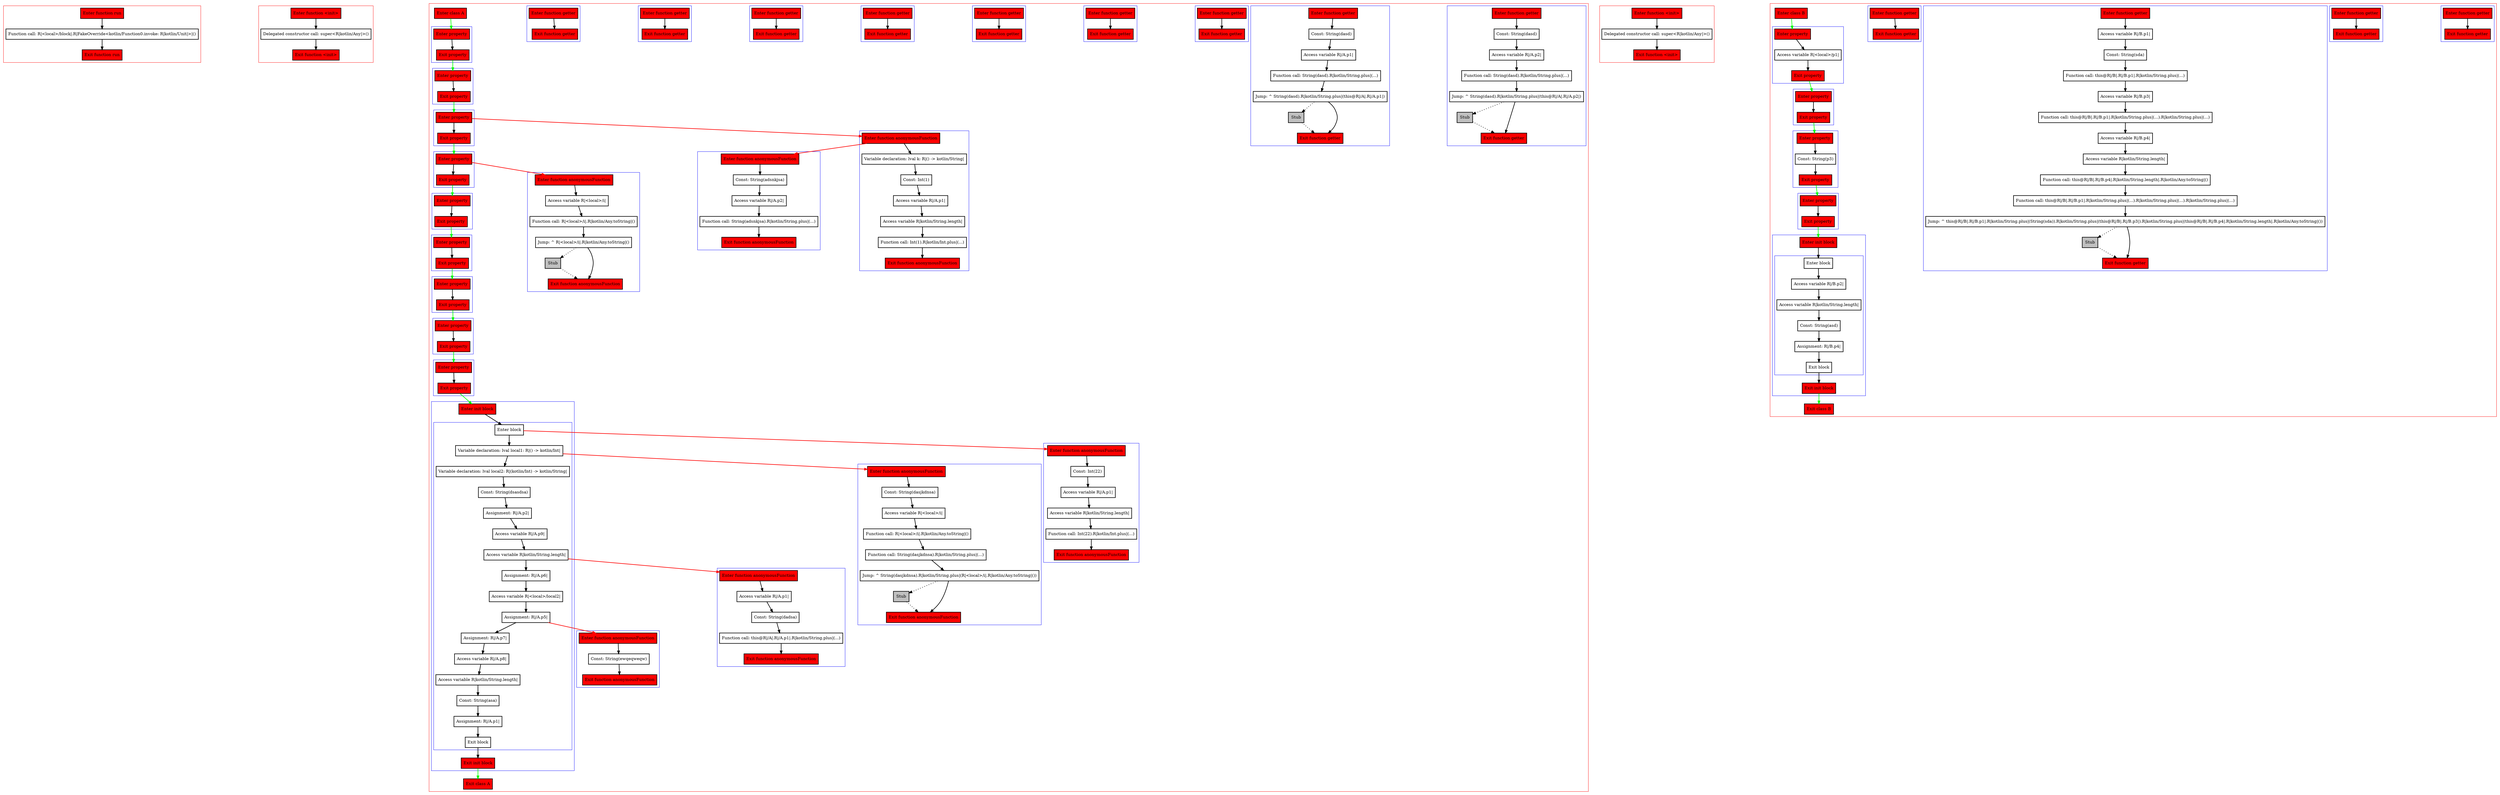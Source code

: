 digraph inlineAndLambdas_kt {
    graph [nodesep=3]
    node [shape=box penwidth=2]
    edge [penwidth=2]

    subgraph cluster_0 {
        color=red
        0 [label="Enter function run" style="filled" fillcolor=red];
        2 [label="Function call: R|<local>/block|.R|FakeOverride<kotlin/Function0.invoke: R|kotlin/Unit|>|()"];
        1 [label="Exit function run" style="filled" fillcolor=red];
    }
    0 -> {2};
    2 -> {1};

    subgraph cluster_1 {
        color=red
        3 [label="Enter function <init>" style="filled" fillcolor=red];
        5 [label="Delegated constructor call: super<R|kotlin/Any|>()"];
        4 [label="Exit function <init>" style="filled" fillcolor=red];
    }
    3 -> {5};
    5 -> {4};

    subgraph cluster_2 {
        color=red
        110 [label="Enter class A" style="filled" fillcolor=red];
        subgraph cluster_3 {
            color=blue
            61 [label="Enter function getter" style="filled" fillcolor=red];
            63 [label="Const: String(dasd)"];
            64 [label="Access variable R|/A.p2|"];
            65 [label="Function call: String(dasd).R|kotlin/String.plus|(...)"];
            66 [label="Jump: ^ String(dasd).R|kotlin/String.plus|(this@R|/A|.R|/A.p2|)"];
            67 [label="Stub" style="filled" fillcolor=gray];
            62 [label="Exit function getter" style="filled" fillcolor=red];
        }
        subgraph cluster_4 {
            color=blue
            52 [label="Enter function getter" style="filled" fillcolor=red];
            54 [label="Const: String(dasd)"];
            55 [label="Access variable R|/A.p1|"];
            56 [label="Function call: String(dasd).R|kotlin/String.plus|(...)"];
            57 [label="Jump: ^ String(dasd).R|kotlin/String.plus|(this@R|/A|.R|/A.p1|)"];
            58 [label="Stub" style="filled" fillcolor=gray];
            53 [label="Exit function getter" style="filled" fillcolor=red];
        }
        subgraph cluster_5 {
            color=blue
            48 [label="Enter function getter" style="filled" fillcolor=red];
            49 [label="Exit function getter" style="filled" fillcolor=red];
        }
        subgraph cluster_6 {
            color=blue
            44 [label="Enter function getter" style="filled" fillcolor=red];
            45 [label="Exit function getter" style="filled" fillcolor=red];
        }
        subgraph cluster_7 {
            color=blue
            40 [label="Enter function getter" style="filled" fillcolor=red];
            41 [label="Exit function getter" style="filled" fillcolor=red];
        }
        subgraph cluster_8 {
            color=blue
            36 [label="Enter function getter" style="filled" fillcolor=red];
            37 [label="Exit function getter" style="filled" fillcolor=red];
        }
        subgraph cluster_9 {
            color=blue
            26 [label="Enter function getter" style="filled" fillcolor=red];
            27 [label="Exit function getter" style="filled" fillcolor=red];
        }
        subgraph cluster_10 {
            color=blue
            10 [label="Enter function getter" style="filled" fillcolor=red];
            11 [label="Exit function getter" style="filled" fillcolor=red];
        }
        subgraph cluster_11 {
            color=blue
            6 [label="Enter function getter" style="filled" fillcolor=red];
            7 [label="Exit function getter" style="filled" fillcolor=red];
        }
        subgraph cluster_12 {
            color=blue
            8 [label="Enter property" style="filled" fillcolor=red];
            9 [label="Exit property" style="filled" fillcolor=red];
        }
        subgraph cluster_13 {
            color=blue
            12 [label="Enter property" style="filled" fillcolor=red];
            13 [label="Exit property" style="filled" fillcolor=red];
        }
        subgraph cluster_14 {
            color=blue
            28 [label="Enter property" style="filled" fillcolor=red];
            29 [label="Exit property" style="filled" fillcolor=red];
        }
        subgraph cluster_15 {
            color=blue
            38 [label="Enter property" style="filled" fillcolor=red];
            39 [label="Exit property" style="filled" fillcolor=red];
        }
        subgraph cluster_16 {
            color=blue
            42 [label="Enter property" style="filled" fillcolor=red];
            43 [label="Exit property" style="filled" fillcolor=red];
        }
        subgraph cluster_17 {
            color=blue
            46 [label="Enter property" style="filled" fillcolor=red];
            47 [label="Exit property" style="filled" fillcolor=red];
        }
        subgraph cluster_18 {
            color=blue
            50 [label="Enter property" style="filled" fillcolor=red];
            51 [label="Exit property" style="filled" fillcolor=red];
        }
        subgraph cluster_19 {
            color=blue
            59 [label="Enter property" style="filled" fillcolor=red];
            60 [label="Exit property" style="filled" fillcolor=red];
        }
        subgraph cluster_20 {
            color=blue
            68 [label="Enter property" style="filled" fillcolor=red];
            69 [label="Exit property" style="filled" fillcolor=red];
        }
        subgraph cluster_21 {
            color=blue
            92 [label="Enter init block" style="filled" fillcolor=red];
            subgraph cluster_22 {
                color=blue
                94 [label="Enter block"];
                95 [label="Variable declaration: lval local1: R|() -> kotlin/Int|"];
                96 [label="Variable declaration: lval local2: R|(kotlin/Int) -> kotlin/String|"];
                97 [label="Const: String(dsasdsa)"];
                98 [label="Assignment: R|/A.p2|"];
                99 [label="Access variable R|/A.p9|"];
                100 [label="Access variable R|kotlin/String.length|"];
                101 [label="Assignment: R|/A.p6|"];
                102 [label="Access variable R|<local>/local2|"];
                103 [label="Assignment: R|/A.p5|"];
                104 [label="Assignment: R|/A.p7|"];
                105 [label="Access variable R|/A.p8|"];
                106 [label="Access variable R|kotlin/String.length|"];
                107 [label="Const: String(asa)"];
                108 [label="Assignment: R|/A.p1|"];
                109 [label="Exit block"];
            }
            93 [label="Exit init block" style="filled" fillcolor=red];
        }
        subgraph cluster_23 {
            color=blue
            89 [label="Enter function anonymousFunction" style="filled" fillcolor=red];
            91 [label="Const: String(ewqeqweqw)"];
            90 [label="Exit function anonymousFunction" style="filled" fillcolor=red];
        }
        subgraph cluster_24 {
            color=blue
            84 [label="Enter function anonymousFunction" style="filled" fillcolor=red];
            86 [label="Access variable R|/A.p1|"];
            87 [label="Const: String(dadsa)"];
            88 [label="Function call: this@R|/A|.R|/A.p1|.R|kotlin/String.plus|(...)"];
            85 [label="Exit function anonymousFunction" style="filled" fillcolor=red];
        }
        subgraph cluster_25 {
            color=blue
            76 [label="Enter function anonymousFunction" style="filled" fillcolor=red];
            78 [label="Const: String(dasjkdnsa)"];
            79 [label="Access variable R|<local>/i|"];
            80 [label="Function call: R|<local>/i|.R|kotlin/Any.toString|()"];
            81 [label="Function call: String(dasjkdnsa).R|kotlin/String.plus|(...)"];
            82 [label="Jump: ^ String(dasjkdnsa).R|kotlin/String.plus|(R|<local>/i|.R|kotlin/Any.toString|())"];
            83 [label="Stub" style="filled" fillcolor=gray];
            77 [label="Exit function anonymousFunction" style="filled" fillcolor=red];
        }
        subgraph cluster_26 {
            color=blue
            70 [label="Enter function anonymousFunction" style="filled" fillcolor=red];
            72 [label="Const: Int(22)"];
            73 [label="Access variable R|/A.p1|"];
            74 [label="Access variable R|kotlin/String.length|"];
            75 [label="Function call: Int(22).R|kotlin/Int.plus|(...)"];
            71 [label="Exit function anonymousFunction" style="filled" fillcolor=red];
        }
        subgraph cluster_27 {
            color=blue
            30 [label="Enter function anonymousFunction" style="filled" fillcolor=red];
            32 [label="Access variable R|<local>/i|"];
            33 [label="Function call: R|<local>/i|.R|kotlin/Any.toString|()"];
            34 [label="Jump: ^ R|<local>/i|.R|kotlin/Any.toString|()"];
            35 [label="Stub" style="filled" fillcolor=gray];
            31 [label="Exit function anonymousFunction" style="filled" fillcolor=red];
        }
        subgraph cluster_28 {
            color=blue
            14 [label="Enter function anonymousFunction" style="filled" fillcolor=red];
            16 [label="Variable declaration: lval k: R|() -> kotlin/String|"];
            17 [label="Const: Int(1)"];
            18 [label="Access variable R|/A.p1|"];
            19 [label="Access variable R|kotlin/String.length|"];
            20 [label="Function call: Int(1).R|kotlin/Int.plus|(...)"];
            15 [label="Exit function anonymousFunction" style="filled" fillcolor=red];
        }
        subgraph cluster_29 {
            color=blue
            21 [label="Enter function anonymousFunction" style="filled" fillcolor=red];
            23 [label="Const: String(adsnkjsa)"];
            24 [label="Access variable R|/A.p2|"];
            25 [label="Function call: String(adsnkjsa).R|kotlin/String.plus|(...)"];
            22 [label="Exit function anonymousFunction" style="filled" fillcolor=red];
        }
        111 [label="Exit class A" style="filled" fillcolor=red];
    }
    110 -> {8} [color=green];
    8 -> {9};
    9 -> {12} [color=green];
    6 -> {7};
    12 -> {13};
    13 -> {28} [color=green];
    10 -> {11};
    28 -> {29};
    28 -> {14} [color=red];
    29 -> {38} [color=green];
    14 -> {16};
    14 -> {21} [color=red];
    16 -> {17};
    17 -> {18};
    18 -> {19};
    19 -> {20};
    20 -> {15};
    21 -> {23};
    23 -> {24};
    24 -> {25};
    25 -> {22};
    26 -> {27};
    38 -> {39};
    38 -> {30} [color=red];
    39 -> {42} [color=green];
    30 -> {32};
    32 -> {33};
    33 -> {34};
    34 -> {31};
    34 -> {35} [style=dotted];
    35 -> {31} [style=dotted];
    36 -> {37};
    42 -> {43};
    43 -> {46} [color=green];
    40 -> {41};
    46 -> {47};
    47 -> {50} [color=green];
    44 -> {45};
    50 -> {51};
    51 -> {59} [color=green];
    48 -> {49};
    59 -> {60};
    60 -> {68} [color=green];
    52 -> {54};
    54 -> {55};
    55 -> {56};
    56 -> {57};
    57 -> {53};
    57 -> {58} [style=dotted];
    58 -> {53} [style=dotted];
    68 -> {69};
    69 -> {92} [color=green];
    61 -> {63};
    63 -> {64};
    64 -> {65};
    65 -> {66};
    66 -> {62};
    66 -> {67} [style=dotted];
    67 -> {62} [style=dotted];
    92 -> {94};
    93 -> {111} [color=green];
    94 -> {95};
    94 -> {70} [color=red];
    95 -> {96};
    95 -> {76} [color=red];
    96 -> {97};
    97 -> {98};
    98 -> {99};
    99 -> {100};
    100 -> {101};
    100 -> {84} [color=red];
    101 -> {102};
    102 -> {103};
    103 -> {104};
    103 -> {89} [color=red];
    104 -> {105};
    105 -> {106};
    106 -> {107};
    107 -> {108};
    108 -> {109};
    109 -> {93};
    70 -> {72};
    72 -> {73};
    73 -> {74};
    74 -> {75};
    75 -> {71};
    76 -> {78};
    78 -> {79};
    79 -> {80};
    80 -> {81};
    81 -> {82};
    82 -> {77};
    82 -> {83} [style=dotted];
    83 -> {77} [style=dotted];
    84 -> {86};
    86 -> {87};
    87 -> {88};
    88 -> {85};
    89 -> {91};
    91 -> {90};

    subgraph cluster_30 {
        color=red
        112 [label="Enter function <init>" style="filled" fillcolor=red];
        114 [label="Delegated constructor call: super<R|kotlin/Any|>()"];
        113 [label="Exit function <init>" style="filled" fillcolor=red];
    }
    112 -> {114};
    114 -> {113};

    subgraph cluster_31 {
        color=red
        152 [label="Enter class B" style="filled" fillcolor=red];
        subgraph cluster_32 {
            color=blue
            140 [label="Enter function getter" style="filled" fillcolor=red];
            141 [label="Exit function getter" style="filled" fillcolor=red];
        }
        subgraph cluster_33 {
            color=blue
            135 [label="Enter function getter" style="filled" fillcolor=red];
            136 [label="Exit function getter" style="filled" fillcolor=red];
        }
        subgraph cluster_34 {
            color=blue
            120 [label="Enter function getter" style="filled" fillcolor=red];
            122 [label="Access variable R|/B.p1|"];
            123 [label="Const: String(sda)"];
            124 [label="Function call: this@R|/B|.R|/B.p1|.R|kotlin/String.plus|(...)"];
            125 [label="Access variable R|/B.p3|"];
            126 [label="Function call: this@R|/B|.R|/B.p1|.R|kotlin/String.plus|(...).R|kotlin/String.plus|(...)"];
            127 [label="Access variable R|/B.p4|"];
            128 [label="Access variable R|kotlin/String.length|"];
            129 [label="Function call: this@R|/B|.R|/B.p4|.R|kotlin/String.length|.R|kotlin/Any.toString|()"];
            130 [label="Function call: this@R|/B|.R|/B.p1|.R|kotlin/String.plus|(...).R|kotlin/String.plus|(...).R|kotlin/String.plus|(...)"];
            131 [label="Jump: ^ this@R|/B|.R|/B.p1|.R|kotlin/String.plus|(String(sda)).R|kotlin/String.plus|(this@R|/B|.R|/B.p3|).R|kotlin/String.plus|(this@R|/B|.R|/B.p4|.R|kotlin/String.length|.R|kotlin/Any.toString|())"];
            132 [label="Stub" style="filled" fillcolor=gray];
            121 [label="Exit function getter" style="filled" fillcolor=red];
        }
        subgraph cluster_35 {
            color=blue
            115 [label="Enter function getter" style="filled" fillcolor=red];
            116 [label="Exit function getter" style="filled" fillcolor=red];
        }
        subgraph cluster_36 {
            color=blue
            117 [label="Enter property" style="filled" fillcolor=red];
            119 [label="Access variable R|<local>/p1|"];
            118 [label="Exit property" style="filled" fillcolor=red];
        }
        subgraph cluster_37 {
            color=blue
            133 [label="Enter property" style="filled" fillcolor=red];
            134 [label="Exit property" style="filled" fillcolor=red];
        }
        subgraph cluster_38 {
            color=blue
            137 [label="Enter property" style="filled" fillcolor=red];
            139 [label="Const: String(p3)"];
            138 [label="Exit property" style="filled" fillcolor=red];
        }
        subgraph cluster_39 {
            color=blue
            142 [label="Enter property" style="filled" fillcolor=red];
            143 [label="Exit property" style="filled" fillcolor=red];
        }
        subgraph cluster_40 {
            color=blue
            144 [label="Enter init block" style="filled" fillcolor=red];
            subgraph cluster_41 {
                color=blue
                146 [label="Enter block"];
                147 [label="Access variable R|/B.p2|"];
                148 [label="Access variable R|kotlin/String.length|"];
                149 [label="Const: String(asd)"];
                150 [label="Assignment: R|/B.p4|"];
                151 [label="Exit block"];
            }
            145 [label="Exit init block" style="filled" fillcolor=red];
        }
        153 [label="Exit class B" style="filled" fillcolor=red];
    }
    152 -> {117} [color=green];
    117 -> {119};
    118 -> {133} [color=green];
    119 -> {118};
    115 -> {116};
    133 -> {134};
    134 -> {137} [color=green];
    120 -> {122};
    122 -> {123};
    123 -> {124};
    124 -> {125};
    125 -> {126};
    126 -> {127};
    127 -> {128};
    128 -> {129};
    129 -> {130};
    130 -> {131};
    131 -> {121};
    131 -> {132} [style=dotted];
    132 -> {121} [style=dotted];
    137 -> {139};
    138 -> {142} [color=green];
    139 -> {138};
    135 -> {136};
    142 -> {143};
    143 -> {144} [color=green];
    140 -> {141};
    144 -> {146};
    145 -> {153} [color=green];
    146 -> {147};
    147 -> {148};
    148 -> {149};
    149 -> {150};
    150 -> {151};
    151 -> {145};

}
